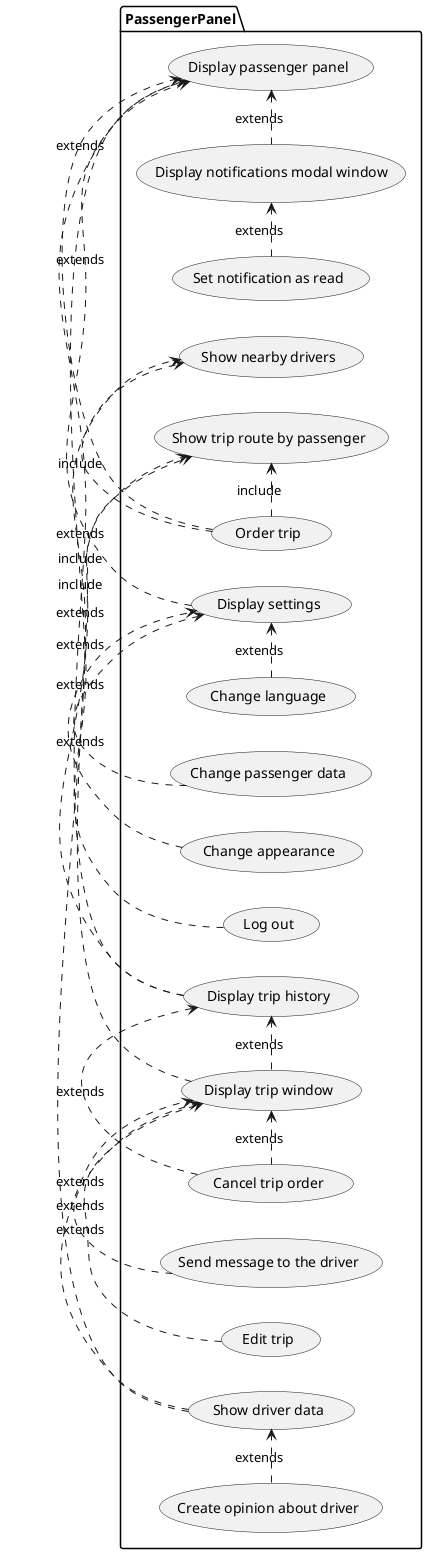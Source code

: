 @startuml

left to right direction

package PassengerPanel {
  (Display passenger panel) as dpp
  (Display trip history) as dth
  (Log out) as lo 
  (Display notifications modal window) as dnmw
  (Set notification as read) as snar
  (Order trip) as  ot
  (Show trip route by passenger) as strbp
  (Show nearby drivers) as snd
  (Show driver data) as sdd
  (Create opinion about driver) as coad
  (Edit trip) as et
  (Display trip window) as dtw
  (Send message to the driver) as smttd
  (Cancel trip order) as ctl
  (Display settings) as ds
  (Change language) as cl
  (Change appearance) as ca
  (Change passenger data) as cpd
}

snar .> dnmw : extends
ot.> dpp : extends
ot .> snd : include
cl .> ds : extends
cpd .> ds : extends
ca .> ds : extends
lo .> dpp : extends
dnmw .> dpp : extends
dth .> dpp : extends
ds .> dpp : extends
dtw .> dth : extends
ctl .> dth : extends
ctl .> dtw : extends
smttd .> dtw : extends
sdd .> dtw : extends
et .> dtw : extends
sdd .> snd : extends
coad .> sdd : extends
ot .> strbp : include
dth .> strbp : include
dtw .> strbp : include

@enduml
